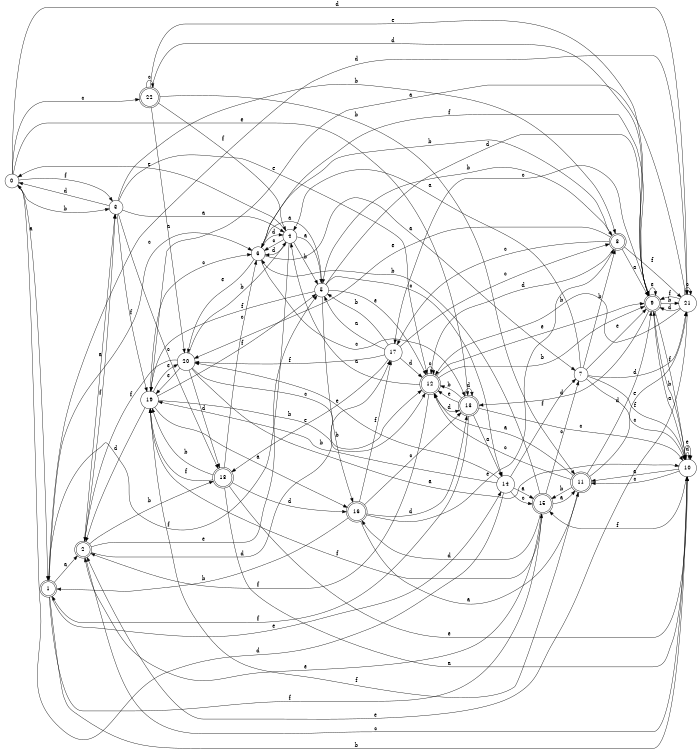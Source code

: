 digraph n19_4 {
__start0 [label="" shape="none"];

rankdir=LR;
size="8,5";

s0 [style="filled", color="black", fillcolor="white" shape="circle", label="0"];
s1 [style="rounded,filled", color="black", fillcolor="white" shape="doublecircle", label="1"];
s2 [style="rounded,filled", color="black", fillcolor="white" shape="doublecircle", label="2"];
s3 [style="filled", color="black", fillcolor="white" shape="circle", label="3"];
s4 [style="filled", color="black", fillcolor="white" shape="circle", label="4"];
s5 [style="filled", color="black", fillcolor="white" shape="circle", label="5"];
s6 [style="filled", color="black", fillcolor="white" shape="circle", label="6"];
s7 [style="filled", color="black", fillcolor="white" shape="circle", label="7"];
s8 [style="rounded,filled", color="black", fillcolor="white" shape="doublecircle", label="8"];
s9 [style="rounded,filled", color="black", fillcolor="white" shape="doublecircle", label="9"];
s10 [style="filled", color="black", fillcolor="white" shape="circle", label="10"];
s11 [style="rounded,filled", color="black", fillcolor="white" shape="doublecircle", label="11"];
s12 [style="rounded,filled", color="black", fillcolor="white" shape="doublecircle", label="12"];
s13 [style="rounded,filled", color="black", fillcolor="white" shape="doublecircle", label="13"];
s14 [style="filled", color="black", fillcolor="white" shape="circle", label="14"];
s15 [style="rounded,filled", color="black", fillcolor="white" shape="doublecircle", label="15"];
s16 [style="rounded,filled", color="black", fillcolor="white" shape="doublecircle", label="16"];
s17 [style="filled", color="black", fillcolor="white" shape="circle", label="17"];
s18 [style="rounded,filled", color="black", fillcolor="white" shape="doublecircle", label="18"];
s19 [style="filled", color="black", fillcolor="white" shape="circle", label="19"];
s20 [style="filled", color="black", fillcolor="white" shape="circle", label="20"];
s21 [style="filled", color="black", fillcolor="white" shape="circle", label="21"];
s22 [style="rounded,filled", color="black", fillcolor="white" shape="doublecircle", label="22"];
s0 -> s1 [label="a"];
s0 -> s3 [label="b"];
s0 -> s22 [label="c"];
s0 -> s21 [label="d"];
s0 -> s13 [label="e"];
s0 -> s3 [label="f"];
s1 -> s2 [label="a"];
s1 -> s10 [label="b"];
s1 -> s6 [label="c"];
s1 -> s21 [label="d"];
s1 -> s14 [label="e"];
s1 -> s15 [label="f"];
s2 -> s3 [label="a"];
s2 -> s18 [label="b"];
s2 -> s10 [label="c"];
s2 -> s17 [label="d"];
s2 -> s5 [label="e"];
s2 -> s3 [label="f"];
s3 -> s4 [label="a"];
s3 -> s8 [label="b"];
s3 -> s18 [label="c"];
s3 -> s0 [label="d"];
s3 -> s12 [label="e"];
s3 -> s19 [label="f"];
s4 -> s5 [label="a"];
s4 -> s5 [label="b"];
s4 -> s6 [label="c"];
s4 -> s6 [label="d"];
s4 -> s0 [label="e"];
s4 -> s1 [label="f"];
s5 -> s6 [label="a"];
s5 -> s16 [label="b"];
s5 -> s14 [label="c"];
s5 -> s9 [label="d"];
s5 -> s12 [label="e"];
s5 -> s19 [label="f"];
s6 -> s7 [label="a"];
s6 -> s8 [label="b"];
s6 -> s13 [label="c"];
s6 -> s4 [label="d"];
s6 -> s20 [label="e"];
s6 -> s9 [label="f"];
s7 -> s4 [label="a"];
s7 -> s8 [label="b"];
s7 -> s10 [label="c"];
s7 -> s21 [label="d"];
s7 -> s9 [label="e"];
s7 -> s10 [label="f"];
s8 -> s9 [label="a"];
s8 -> s5 [label="b"];
s8 -> s17 [label="c"];
s8 -> s12 [label="d"];
s8 -> s20 [label="e"];
s8 -> s21 [label="f"];
s9 -> s10 [label="a"];
s9 -> s21 [label="b"];
s9 -> s17 [label="c"];
s9 -> s13 [label="d"];
s9 -> s9 [label="e"];
s9 -> s10 [label="f"];
s10 -> s11 [label="a"];
s10 -> s9 [label="b"];
s10 -> s11 [label="c"];
s10 -> s10 [label="d"];
s10 -> s10 [label="e"];
s10 -> s15 [label="f"];
s11 -> s12 [label="a"];
s11 -> s15 [label="b"];
s11 -> s12 [label="c"];
s11 -> s9 [label="d"];
s11 -> s21 [label="e"];
s11 -> s19 [label="f"];
s12 -> s4 [label="a"];
s12 -> s9 [label="b"];
s12 -> s12 [label="c"];
s12 -> s13 [label="d"];
s12 -> s9 [label="e"];
s12 -> s2 [label="f"];
s13 -> s14 [label="a"];
s13 -> s12 [label="b"];
s13 -> s10 [label="c"];
s13 -> s13 [label="d"];
s13 -> s12 [label="e"];
s13 -> s1 [label="f"];
s14 -> s15 [label="a"];
s14 -> s19 [label="b"];
s14 -> s15 [label="c"];
s14 -> s0 [label="d"];
s14 -> s20 [label="e"];
s14 -> s7 [label="f"];
s15 -> s11 [label="a"];
s15 -> s6 [label="b"];
s15 -> s7 [label="c"];
s15 -> s16 [label="d"];
s15 -> s2 [label="e"];
s15 -> s19 [label="f"];
s16 -> s11 [label="a"];
s16 -> s1 [label="b"];
s16 -> s13 [label="c"];
s16 -> s13 [label="d"];
s16 -> s8 [label="e"];
s16 -> s17 [label="f"];
s17 -> s5 [label="a"];
s17 -> s5 [label="b"];
s17 -> s8 [label="c"];
s17 -> s12 [label="d"];
s17 -> s18 [label="e"];
s17 -> s20 [label="f"];
s18 -> s10 [label="a"];
s18 -> s19 [label="b"];
s18 -> s6 [label="c"];
s18 -> s16 [label="d"];
s18 -> s10 [label="e"];
s18 -> s19 [label="f"];
s19 -> s16 [label="a"];
s19 -> s12 [label="b"];
s19 -> s6 [label="c"];
s19 -> s2 [label="d"];
s19 -> s20 [label="e"];
s19 -> s5 [label="f"];
s20 -> s10 [label="a"];
s20 -> s4 [label="b"];
s20 -> s12 [label="c"];
s20 -> s18 [label="d"];
s20 -> s19 [label="e"];
s20 -> s2 [label="f"];
s21 -> s19 [label="a"];
s21 -> s12 [label="b"];
s21 -> s21 [label="c"];
s21 -> s9 [label="d"];
s21 -> s2 [label="e"];
s21 -> s9 [label="f"];
s22 -> s20 [label="a"];
s22 -> s11 [label="b"];
s22 -> s22 [label="c"];
s22 -> s9 [label="d"];
s22 -> s9 [label="e"];
s22 -> s4 [label="f"];

}